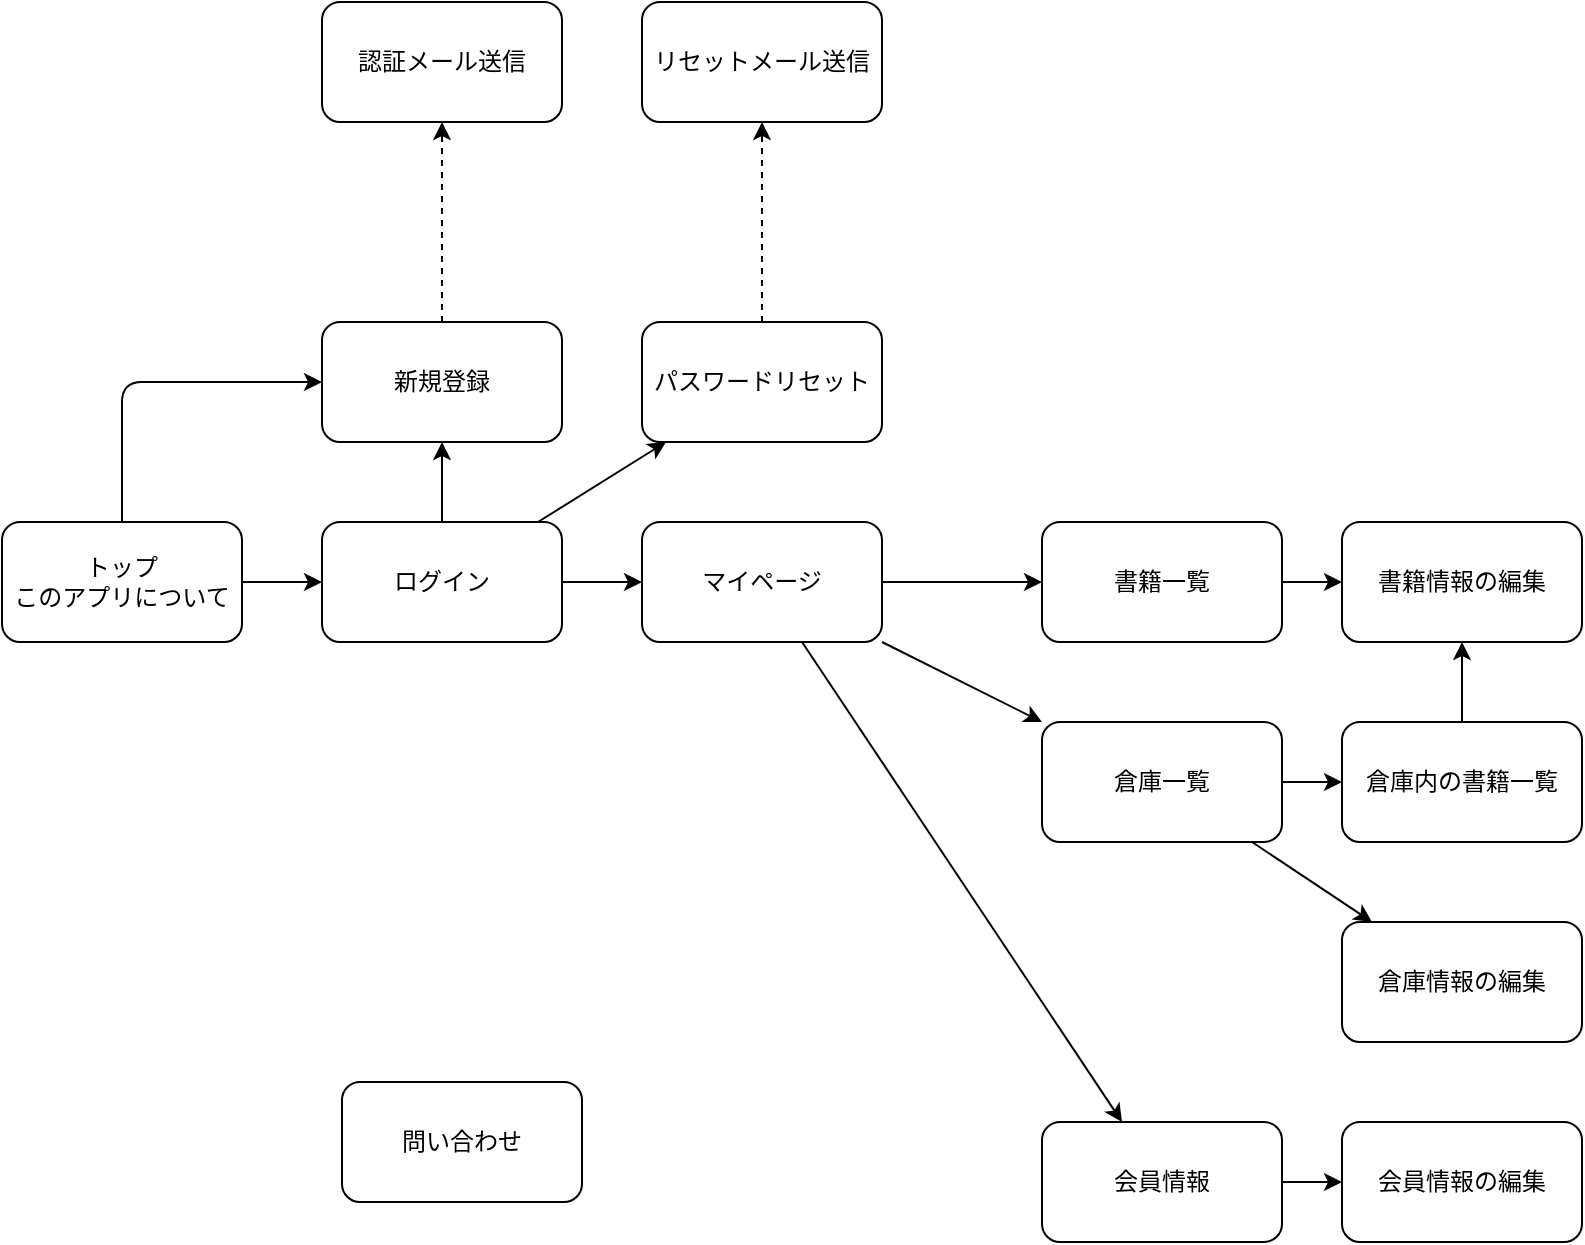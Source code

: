 <mxfile>
    <diagram id="zNMeKhwNGLS21fP_U9Kg" name="ページ1">
        <mxGraphModel dx="474" dy="616" grid="1" gridSize="10" guides="1" tooltips="1" connect="1" arrows="1" fold="1" page="1" pageScale="1" pageWidth="1169" pageHeight="827" math="0" shadow="0">
            <root>
                <mxCell id="0"/>
                <mxCell id="1" parent="0"/>
                <mxCell id="17" style="edgeStyle=none;html=1;" parent="1" source="2" target="10" edge="1">
                    <mxGeometry relative="1" as="geometry"/>
                </mxCell>
                <mxCell id="18" style="edgeStyle=elbowEdgeStyle;html=1;" parent="1" source="2" target="7" edge="1">
                    <mxGeometry relative="1" as="geometry">
                        <Array as="points">
                            <mxPoint x="110" y="310"/>
                        </Array>
                    </mxGeometry>
                </mxCell>
                <mxCell id="2" value="トップ&lt;br&gt;このアプリについて" style="rounded=1;whiteSpace=wrap;html=1;" parent="1" vertex="1">
                    <mxGeometry x="50" y="340" width="120" height="60" as="geometry"/>
                </mxCell>
                <mxCell id="33" style="edgeStyle=none;html=1;dashed=1;" parent="1" source="3" target="32" edge="1">
                    <mxGeometry relative="1" as="geometry"/>
                </mxCell>
                <mxCell id="3" value="パスワードリセット" style="rounded=1;whiteSpace=wrap;html=1;" parent="1" vertex="1">
                    <mxGeometry x="370" y="240" width="120" height="60" as="geometry"/>
                </mxCell>
                <mxCell id="16" style="edgeStyle=none;html=1;" parent="1" source="4" target="6" edge="1">
                    <mxGeometry relative="1" as="geometry"/>
                </mxCell>
                <mxCell id="4" value="書籍一覧" style="rounded=1;whiteSpace=wrap;html=1;" parent="1" vertex="1">
                    <mxGeometry x="570" y="340" width="120" height="60" as="geometry"/>
                </mxCell>
                <mxCell id="5" value="会員情報の編集" style="rounded=1;whiteSpace=wrap;html=1;" parent="1" vertex="1">
                    <mxGeometry x="720" y="640" width="120" height="60" as="geometry"/>
                </mxCell>
                <mxCell id="6" value="書籍情報の編集" style="rounded=1;whiteSpace=wrap;html=1;" parent="1" vertex="1">
                    <mxGeometry x="720" y="340" width="120" height="60" as="geometry"/>
                </mxCell>
                <mxCell id="31" style="edgeStyle=none;html=1;dashed=1;" parent="1" source="7" target="30" edge="1">
                    <mxGeometry relative="1" as="geometry"/>
                </mxCell>
                <mxCell id="7" value="新規登録" style="rounded=1;whiteSpace=wrap;html=1;" parent="1" vertex="1">
                    <mxGeometry x="210" y="240" width="120" height="60" as="geometry"/>
                </mxCell>
                <mxCell id="20" style="edgeStyle=none;html=1;" parent="1" source="8" target="5" edge="1">
                    <mxGeometry relative="1" as="geometry"/>
                </mxCell>
                <mxCell id="8" value="会員情報" style="rounded=1;whiteSpace=wrap;html=1;" parent="1" vertex="1">
                    <mxGeometry x="570" y="640" width="120" height="60" as="geometry"/>
                </mxCell>
                <mxCell id="15" style="edgeStyle=none;html=1;" parent="1" source="9" target="4" edge="1">
                    <mxGeometry relative="1" as="geometry"/>
                </mxCell>
                <mxCell id="19" style="edgeStyle=none;html=1;" parent="1" source="9" target="8" edge="1">
                    <mxGeometry relative="1" as="geometry"/>
                </mxCell>
                <mxCell id="38" style="edgeStyle=none;html=1;" edge="1" parent="1" source="9" target="36">
                    <mxGeometry relative="1" as="geometry"/>
                </mxCell>
                <mxCell id="9" value="マイページ" style="rounded=1;whiteSpace=wrap;html=1;" parent="1" vertex="1">
                    <mxGeometry x="370" y="340" width="120" height="60" as="geometry"/>
                </mxCell>
                <mxCell id="13" style="edgeStyle=none;html=1;" parent="1" source="10" target="9" edge="1">
                    <mxGeometry relative="1" as="geometry"/>
                </mxCell>
                <mxCell id="14" style="edgeStyle=none;html=1;" parent="1" source="10" target="3" edge="1">
                    <mxGeometry relative="1" as="geometry"/>
                </mxCell>
                <mxCell id="28" style="edgeStyle=none;html=1;" parent="1" source="10" target="7" edge="1">
                    <mxGeometry relative="1" as="geometry"/>
                </mxCell>
                <mxCell id="10" value="ログイン" style="rounded=1;whiteSpace=wrap;html=1;direction=west;" parent="1" vertex="1">
                    <mxGeometry x="210" y="340" width="120" height="60" as="geometry"/>
                </mxCell>
                <mxCell id="30" value="認証メール送信" style="rounded=1;whiteSpace=wrap;html=1;" parent="1" vertex="1">
                    <mxGeometry x="210" y="80" width="120" height="60" as="geometry"/>
                </mxCell>
                <mxCell id="32" value="リセットメール送信" style="rounded=1;whiteSpace=wrap;html=1;" parent="1" vertex="1">
                    <mxGeometry x="370" y="80" width="120" height="60" as="geometry"/>
                </mxCell>
                <mxCell id="34" value="問い合わせ" style="rounded=1;whiteSpace=wrap;html=1;" vertex="1" parent="1">
                    <mxGeometry x="220" y="620" width="120" height="60" as="geometry"/>
                </mxCell>
                <mxCell id="35" style="edgeStyle=none;html=1;" edge="1" parent="1" source="36" target="37">
                    <mxGeometry relative="1" as="geometry"/>
                </mxCell>
                <mxCell id="40" style="edgeStyle=none;html=1;" edge="1" parent="1" source="36" target="39">
                    <mxGeometry relative="1" as="geometry"/>
                </mxCell>
                <mxCell id="36" value="倉庫一覧" style="rounded=1;whiteSpace=wrap;html=1;" vertex="1" parent="1">
                    <mxGeometry x="570" y="440" width="120" height="60" as="geometry"/>
                </mxCell>
                <mxCell id="37" value="倉庫情報の編集" style="rounded=1;whiteSpace=wrap;html=1;" vertex="1" parent="1">
                    <mxGeometry x="720" y="540" width="120" height="60" as="geometry"/>
                </mxCell>
                <mxCell id="41" style="edgeStyle=none;html=1;" edge="1" parent="1" source="39" target="6">
                    <mxGeometry relative="1" as="geometry"/>
                </mxCell>
                <mxCell id="39" value="倉庫内の書籍一覧" style="rounded=1;whiteSpace=wrap;html=1;" vertex="1" parent="1">
                    <mxGeometry x="720" y="440" width="120" height="60" as="geometry"/>
                </mxCell>
            </root>
        </mxGraphModel>
    </diagram>
</mxfile>